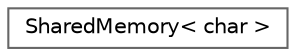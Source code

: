 digraph "Graphical Class Hierarchy"
{
 // LATEX_PDF_SIZE
  bgcolor="transparent";
  edge [fontname=Helvetica,fontsize=10,labelfontname=Helvetica,labelfontsize=10];
  node [fontname=Helvetica,fontsize=10,shape=box,height=0.2,width=0.4];
  rankdir="LR";
  Node0 [id="Node000000",label="SharedMemory\< char \>",height=0.2,width=0.4,color="grey40", fillcolor="white", style="filled",URL="$struct_shared_memory_3_01char_01_4.html",tooltip=" "];
}
